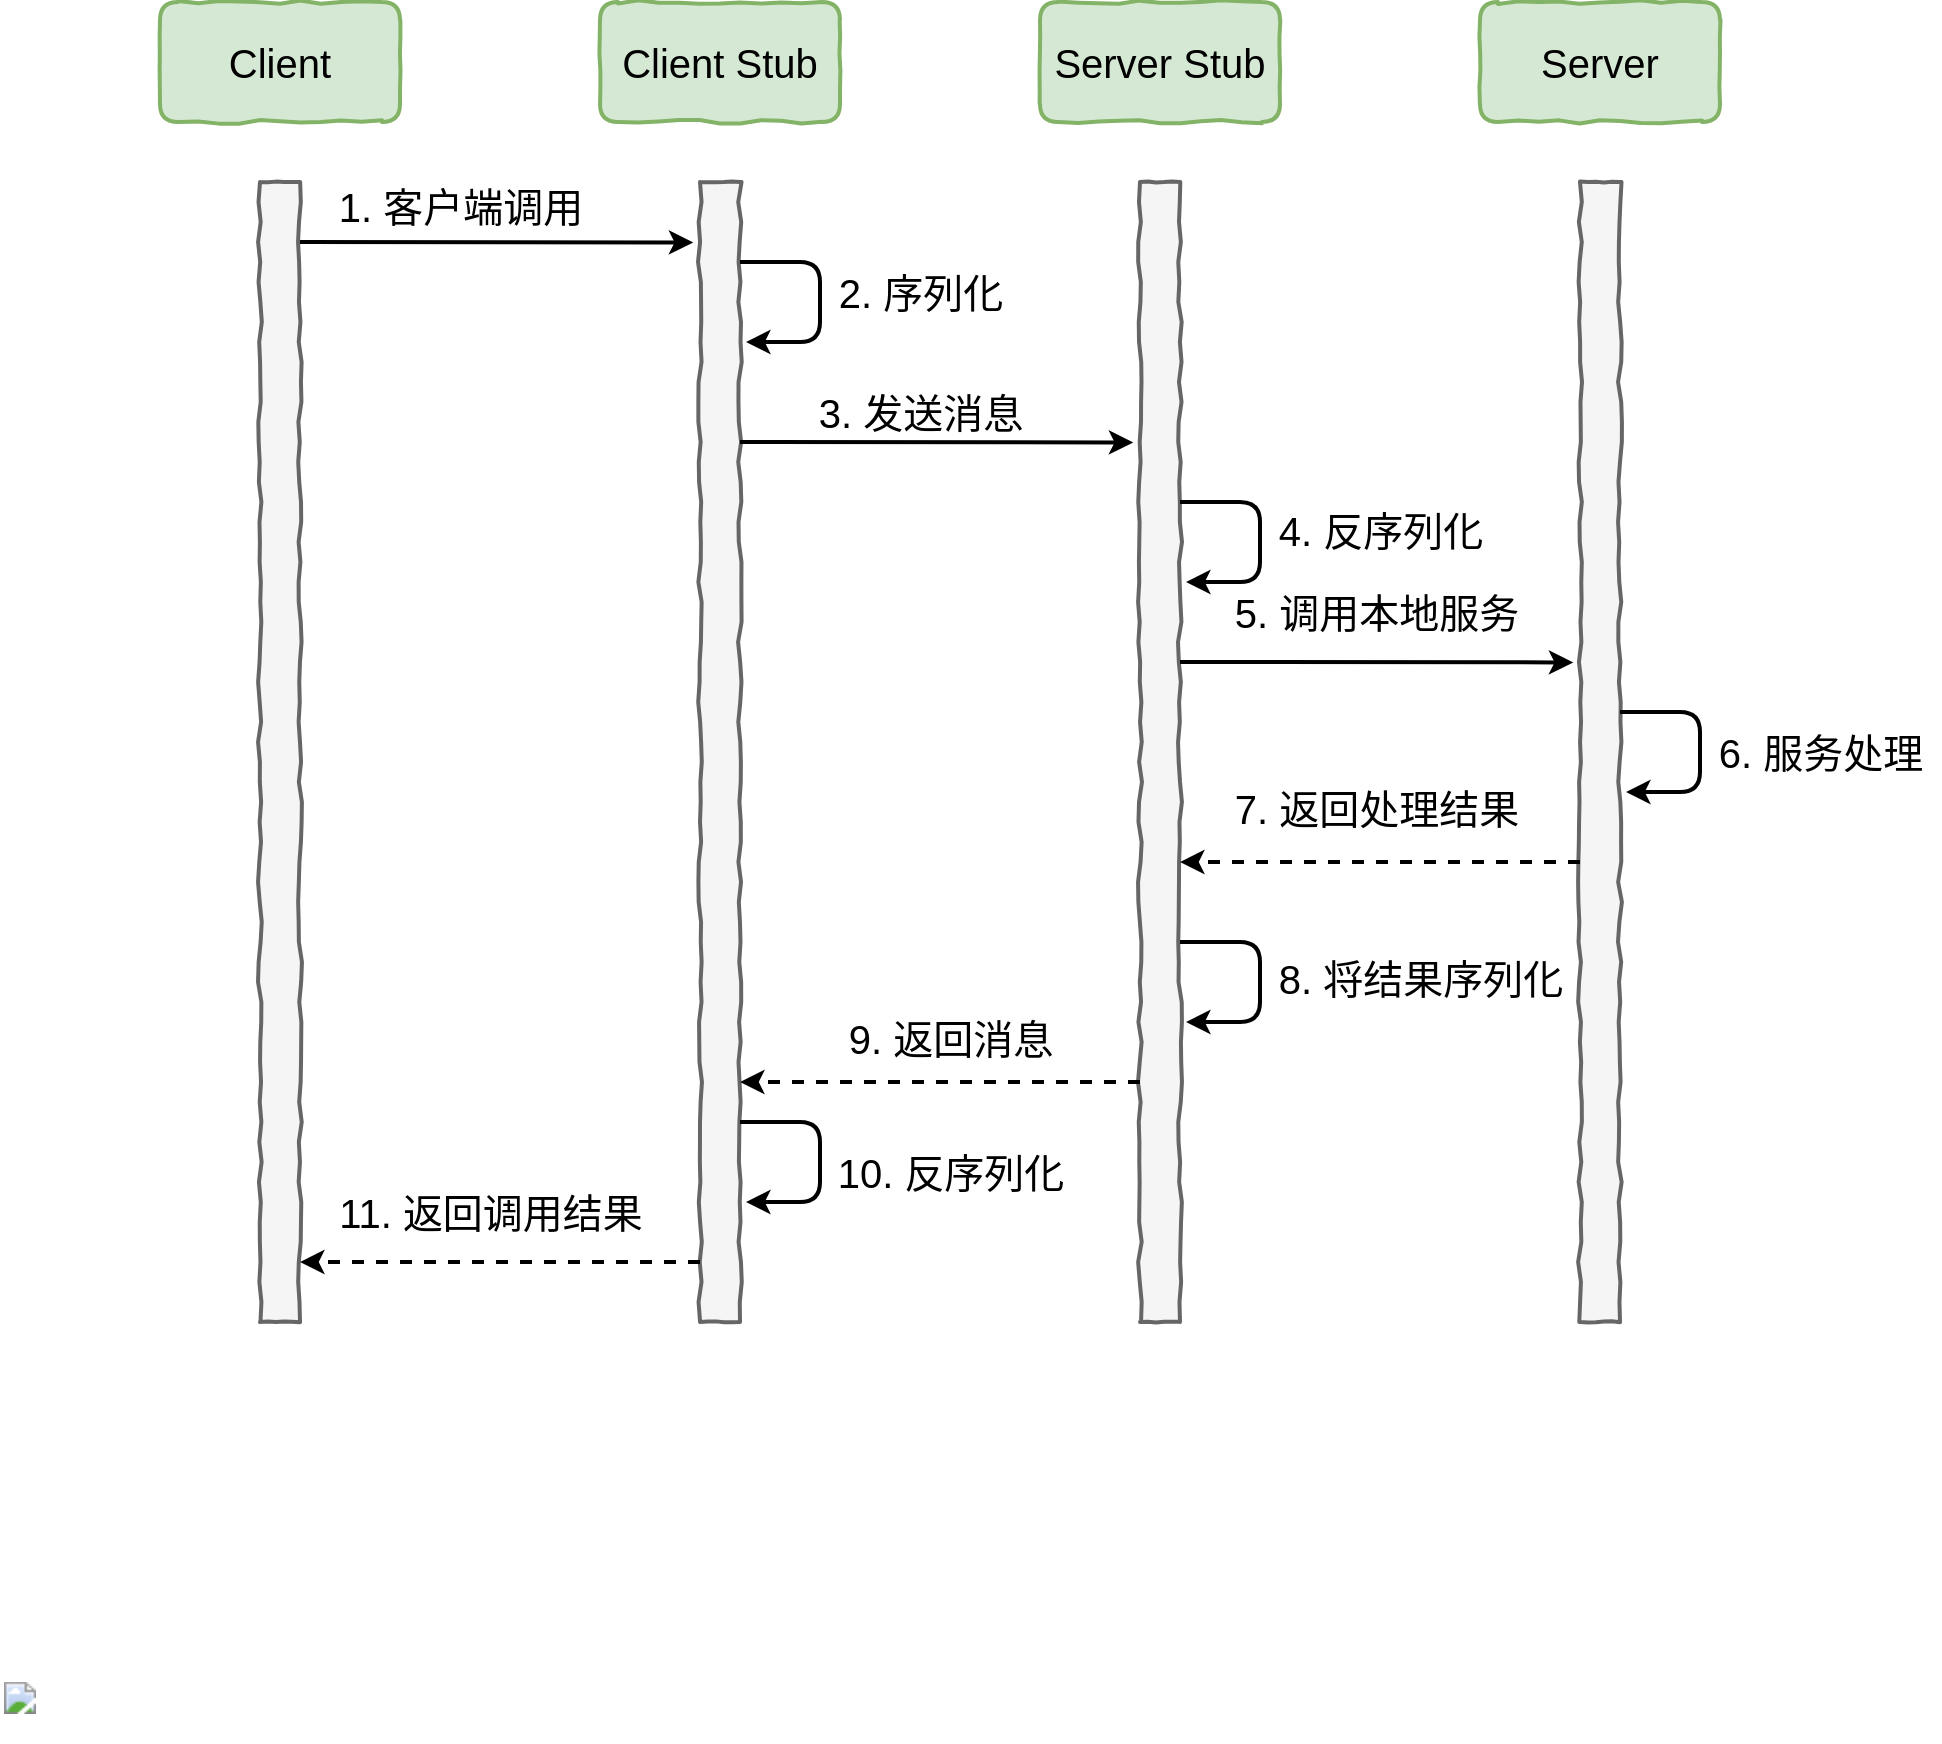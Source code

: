 <mxfile version="13.0.3" type="device"><diagram id="XIYNNOuzjsYuiYAl8ESg" name="第 1 页"><mxGraphModel dx="1822" dy="822" grid="1" gridSize="10" guides="1" tooltips="1" connect="1" arrows="1" fold="1" page="0" pageScale="1" pageWidth="827" pageHeight="1169" math="0" shadow="0"><root><mxCell id="0"/><mxCell id="1" parent="0"/><mxCell id="cYwO2JMgXZv7LvV7osYC-1" value="Client" style="rounded=1;whiteSpace=wrap;html=1;strokeWidth=2;fontSize=20;comic=1;fillColor=#d5e8d4;strokeColor=#82b366;" vertex="1" parent="1"><mxGeometry x="40" y="240" width="120" height="60" as="geometry"/></mxCell><mxCell id="cYwO2JMgXZv7LvV7osYC-2" value="Client Stub" style="rounded=1;whiteSpace=wrap;html=1;strokeWidth=2;fontSize=20;comic=1;fillColor=#d5e8d4;strokeColor=#82b366;" vertex="1" parent="1"><mxGeometry x="260" y="240" width="120" height="60" as="geometry"/></mxCell><mxCell id="cYwO2JMgXZv7LvV7osYC-3" value="Server Stub" style="rounded=1;whiteSpace=wrap;html=1;strokeWidth=2;fontSize=20;comic=1;fillColor=#d5e8d4;strokeColor=#82b366;" vertex="1" parent="1"><mxGeometry x="480" y="240" width="120" height="60" as="geometry"/></mxCell><mxCell id="cYwO2JMgXZv7LvV7osYC-4" value="Server" style="rounded=1;whiteSpace=wrap;html=1;strokeWidth=2;fontSize=20;comic=1;fillColor=#d5e8d4;strokeColor=#82b366;" vertex="1" parent="1"><mxGeometry x="700" y="240" width="120" height="60" as="geometry"/></mxCell><mxCell id="cYwO2JMgXZv7LvV7osYC-5" value="" style="rounded=0;whiteSpace=wrap;html=1;comic=1;strokeWidth=2;fontSize=20;fillColor=#f5f5f5;strokeColor=#666666;fontColor=#333333;" vertex="1" parent="1"><mxGeometry x="90" y="330" width="20" height="570" as="geometry"/></mxCell><mxCell id="cYwO2JMgXZv7LvV7osYC-6" value="" style="rounded=0;whiteSpace=wrap;html=1;comic=1;strokeWidth=2;fontSize=20;fillColor=#f5f5f5;strokeColor=#666666;fontColor=#333333;" vertex="1" parent="1"><mxGeometry x="310" y="330" width="20" height="570" as="geometry"/></mxCell><mxCell id="cYwO2JMgXZv7LvV7osYC-7" value="" style="rounded=0;whiteSpace=wrap;html=1;comic=1;strokeWidth=2;fontSize=20;fillColor=#f5f5f5;strokeColor=#666666;fontColor=#333333;" vertex="1" parent="1"><mxGeometry x="530" y="330" width="20" height="570" as="geometry"/></mxCell><mxCell id="cYwO2JMgXZv7LvV7osYC-8" value="" style="rounded=0;whiteSpace=wrap;html=1;comic=1;strokeWidth=2;fontSize=20;fillColor=#f5f5f5;strokeColor=#666666;fontColor=#333333;" vertex="1" parent="1"><mxGeometry x="750" y="330" width="20" height="570" as="geometry"/></mxCell><mxCell id="cYwO2JMgXZv7LvV7osYC-9" value="" style="endArrow=classic;html=1;fontSize=20;entryX=-0.167;entryY=0.053;entryDx=0;entryDy=0;entryPerimeter=0;strokeWidth=2;" edge="1" parent="1" target="cYwO2JMgXZv7LvV7osYC-6"><mxGeometry width="50" height="50" relative="1" as="geometry"><mxPoint x="110" y="360" as="sourcePoint"/><mxPoint x="160" y="310" as="targetPoint"/></mxGeometry></mxCell><mxCell id="cYwO2JMgXZv7LvV7osYC-10" value="" style="edgeStyle=elbowEdgeStyle;elbow=horizontal;endArrow=classic;html=1;strokeWidth=2;fontSize=20;" edge="1" parent="1"><mxGeometry width="50" height="50" relative="1" as="geometry"><mxPoint x="330" y="370" as="sourcePoint"/><mxPoint x="333" y="410" as="targetPoint"/><Array as="points"><mxPoint x="370" y="390"/></Array></mxGeometry></mxCell><mxCell id="cYwO2JMgXZv7LvV7osYC-11" value="" style="endArrow=classic;html=1;fontSize=20;entryX=-0.167;entryY=0.053;entryDx=0;entryDy=0;entryPerimeter=0;strokeWidth=2;" edge="1" parent="1"><mxGeometry width="50" height="50" relative="1" as="geometry"><mxPoint x="330" y="460" as="sourcePoint"/><mxPoint x="526.66" y="460.21" as="targetPoint"/></mxGeometry></mxCell><mxCell id="cYwO2JMgXZv7LvV7osYC-12" value="" style="edgeStyle=elbowEdgeStyle;elbow=horizontal;endArrow=classic;html=1;strokeWidth=2;fontSize=20;" edge="1" parent="1"><mxGeometry width="50" height="50" relative="1" as="geometry"><mxPoint x="550" y="490" as="sourcePoint"/><mxPoint x="553" y="530" as="targetPoint"/><Array as="points"><mxPoint x="590" y="510"/></Array></mxGeometry></mxCell><mxCell id="cYwO2JMgXZv7LvV7osYC-13" value="" style="endArrow=classic;html=1;fontSize=20;entryX=-0.167;entryY=0.053;entryDx=0;entryDy=0;entryPerimeter=0;strokeWidth=2;" edge="1" parent="1"><mxGeometry width="50" height="50" relative="1" as="geometry"><mxPoint x="550" y="570" as="sourcePoint"/><mxPoint x="746.66" y="570.21" as="targetPoint"/></mxGeometry></mxCell><mxCell id="cYwO2JMgXZv7LvV7osYC-14" value="" style="edgeStyle=elbowEdgeStyle;elbow=horizontal;endArrow=classic;html=1;strokeWidth=2;fontSize=20;" edge="1" parent="1"><mxGeometry width="50" height="50" relative="1" as="geometry"><mxPoint x="770" y="595" as="sourcePoint"/><mxPoint x="773" y="635" as="targetPoint"/><Array as="points"><mxPoint x="810" y="615"/></Array></mxGeometry></mxCell><mxCell id="cYwO2JMgXZv7LvV7osYC-15" value="" style="endArrow=classic;html=1;fontSize=20;strokeWidth=2;dashed=1;" edge="1" parent="1"><mxGeometry width="50" height="50" relative="1" as="geometry"><mxPoint x="750" y="670" as="sourcePoint"/><mxPoint x="550" y="670" as="targetPoint"/></mxGeometry></mxCell><mxCell id="cYwO2JMgXZv7LvV7osYC-16" value="" style="edgeStyle=elbowEdgeStyle;elbow=horizontal;endArrow=classic;html=1;strokeWidth=2;fontSize=20;" edge="1" parent="1"><mxGeometry width="50" height="50" relative="1" as="geometry"><mxPoint x="550" y="710" as="sourcePoint"/><mxPoint x="553" y="750" as="targetPoint"/><Array as="points"><mxPoint x="590" y="730"/></Array></mxGeometry></mxCell><mxCell id="cYwO2JMgXZv7LvV7osYC-17" value="" style="endArrow=classic;html=1;fontSize=20;strokeWidth=2;dashed=1;" edge="1" parent="1"><mxGeometry width="50" height="50" relative="1" as="geometry"><mxPoint x="530" y="780" as="sourcePoint"/><mxPoint x="330" y="780" as="targetPoint"/></mxGeometry></mxCell><mxCell id="cYwO2JMgXZv7LvV7osYC-18" value="" style="edgeStyle=elbowEdgeStyle;elbow=horizontal;endArrow=classic;html=1;strokeWidth=2;fontSize=20;" edge="1" parent="1"><mxGeometry width="50" height="50" relative="1" as="geometry"><mxPoint x="330" y="800" as="sourcePoint"/><mxPoint x="333" y="840" as="targetPoint"/><Array as="points"><mxPoint x="370" y="820"/></Array></mxGeometry></mxCell><mxCell id="cYwO2JMgXZv7LvV7osYC-19" value="" style="endArrow=classic;html=1;fontSize=20;strokeWidth=2;dashed=1;" edge="1" parent="1"><mxGeometry width="50" height="50" relative="1" as="geometry"><mxPoint x="310" y="870" as="sourcePoint"/><mxPoint x="110" y="870" as="targetPoint"/></mxGeometry></mxCell><mxCell id="cYwO2JMgXZv7LvV7osYC-20" value="1. 客户端调用" style="text;html=1;align=center;verticalAlign=middle;resizable=0;points=[];autosize=1;fontSize=20;" vertex="1" parent="1"><mxGeometry x="120" y="327" width="140" height="30" as="geometry"/></mxCell><mxCell id="cYwO2JMgXZv7LvV7osYC-21" value="2. 序列化" style="text;html=1;align=center;verticalAlign=middle;resizable=0;points=[];autosize=1;fontSize=20;" vertex="1" parent="1"><mxGeometry x="370" y="370" width="100" height="30" as="geometry"/></mxCell><mxCell id="cYwO2JMgXZv7LvV7osYC-22" value="3. 发送消息" style="text;html=1;align=center;verticalAlign=middle;resizable=0;points=[];autosize=1;fontSize=20;" vertex="1" parent="1"><mxGeometry x="360" y="430" width="120" height="30" as="geometry"/></mxCell><mxCell id="cYwO2JMgXZv7LvV7osYC-23" value="4. 反序列化" style="text;html=1;align=center;verticalAlign=middle;resizable=0;points=[];autosize=1;fontSize=20;" vertex="1" parent="1"><mxGeometry x="590" y="489" width="120" height="30" as="geometry"/></mxCell><mxCell id="cYwO2JMgXZv7LvV7osYC-24" value="5. 调用本地服务" style="text;html=1;align=center;verticalAlign=middle;resizable=0;points=[];autosize=1;fontSize=20;" vertex="1" parent="1"><mxGeometry x="568" y="530" width="160" height="30" as="geometry"/></mxCell><mxCell id="cYwO2JMgXZv7LvV7osYC-25" value="6. 服务处理" style="text;html=1;align=center;verticalAlign=middle;resizable=0;points=[];autosize=1;fontSize=20;" vertex="1" parent="1"><mxGeometry x="810" y="600" width="120" height="30" as="geometry"/></mxCell><mxCell id="cYwO2JMgXZv7LvV7osYC-26" value="7. 返回处理结果" style="text;html=1;align=center;verticalAlign=middle;resizable=0;points=[];autosize=1;fontSize=20;" vertex="1" parent="1"><mxGeometry x="568" y="628" width="160" height="30" as="geometry"/></mxCell><mxCell id="cYwO2JMgXZv7LvV7osYC-27" value="8. 将结果序列化" style="text;html=1;align=center;verticalAlign=middle;resizable=0;points=[];autosize=1;fontSize=20;" vertex="1" parent="1"><mxGeometry x="590" y="713" width="160" height="30" as="geometry"/></mxCell><mxCell id="cYwO2JMgXZv7LvV7osYC-28" value="9. 返回消息" style="text;html=1;align=center;verticalAlign=middle;resizable=0;points=[];autosize=1;fontSize=20;" vertex="1" parent="1"><mxGeometry x="375" y="743" width="120" height="30" as="geometry"/></mxCell><mxCell id="cYwO2JMgXZv7LvV7osYC-29" value="10. 反序列化" style="text;html=1;align=center;verticalAlign=middle;resizable=0;points=[];autosize=1;fontSize=20;" vertex="1" parent="1"><mxGeometry x="370" y="810" width="130" height="30" as="geometry"/></mxCell><mxCell id="cYwO2JMgXZv7LvV7osYC-30" value="11. 返回调用结果" style="text;html=1;align=center;verticalAlign=middle;resizable=0;points=[];autosize=1;fontSize=20;" vertex="1" parent="1"><mxGeometry x="120" y="830" width="170" height="30" as="geometry"/></mxCell><mxCell id="cYwO2JMgXZv7LvV7osYC-32" value="&lt;!--StartFragment--&gt;&lt;img src=&quot;http://dubbo.apache.org/img/architecture.png&quot; style=&quot;&quot;&gt;&lt;!--EndFragment--&gt;" style="text;whiteSpace=wrap;html=1;fontSize=20;" vertex="1" parent="1"><mxGeometry x="-40" y="1070" width="30" height="40" as="geometry"/></mxCell></root></mxGraphModel></diagram></mxfile>